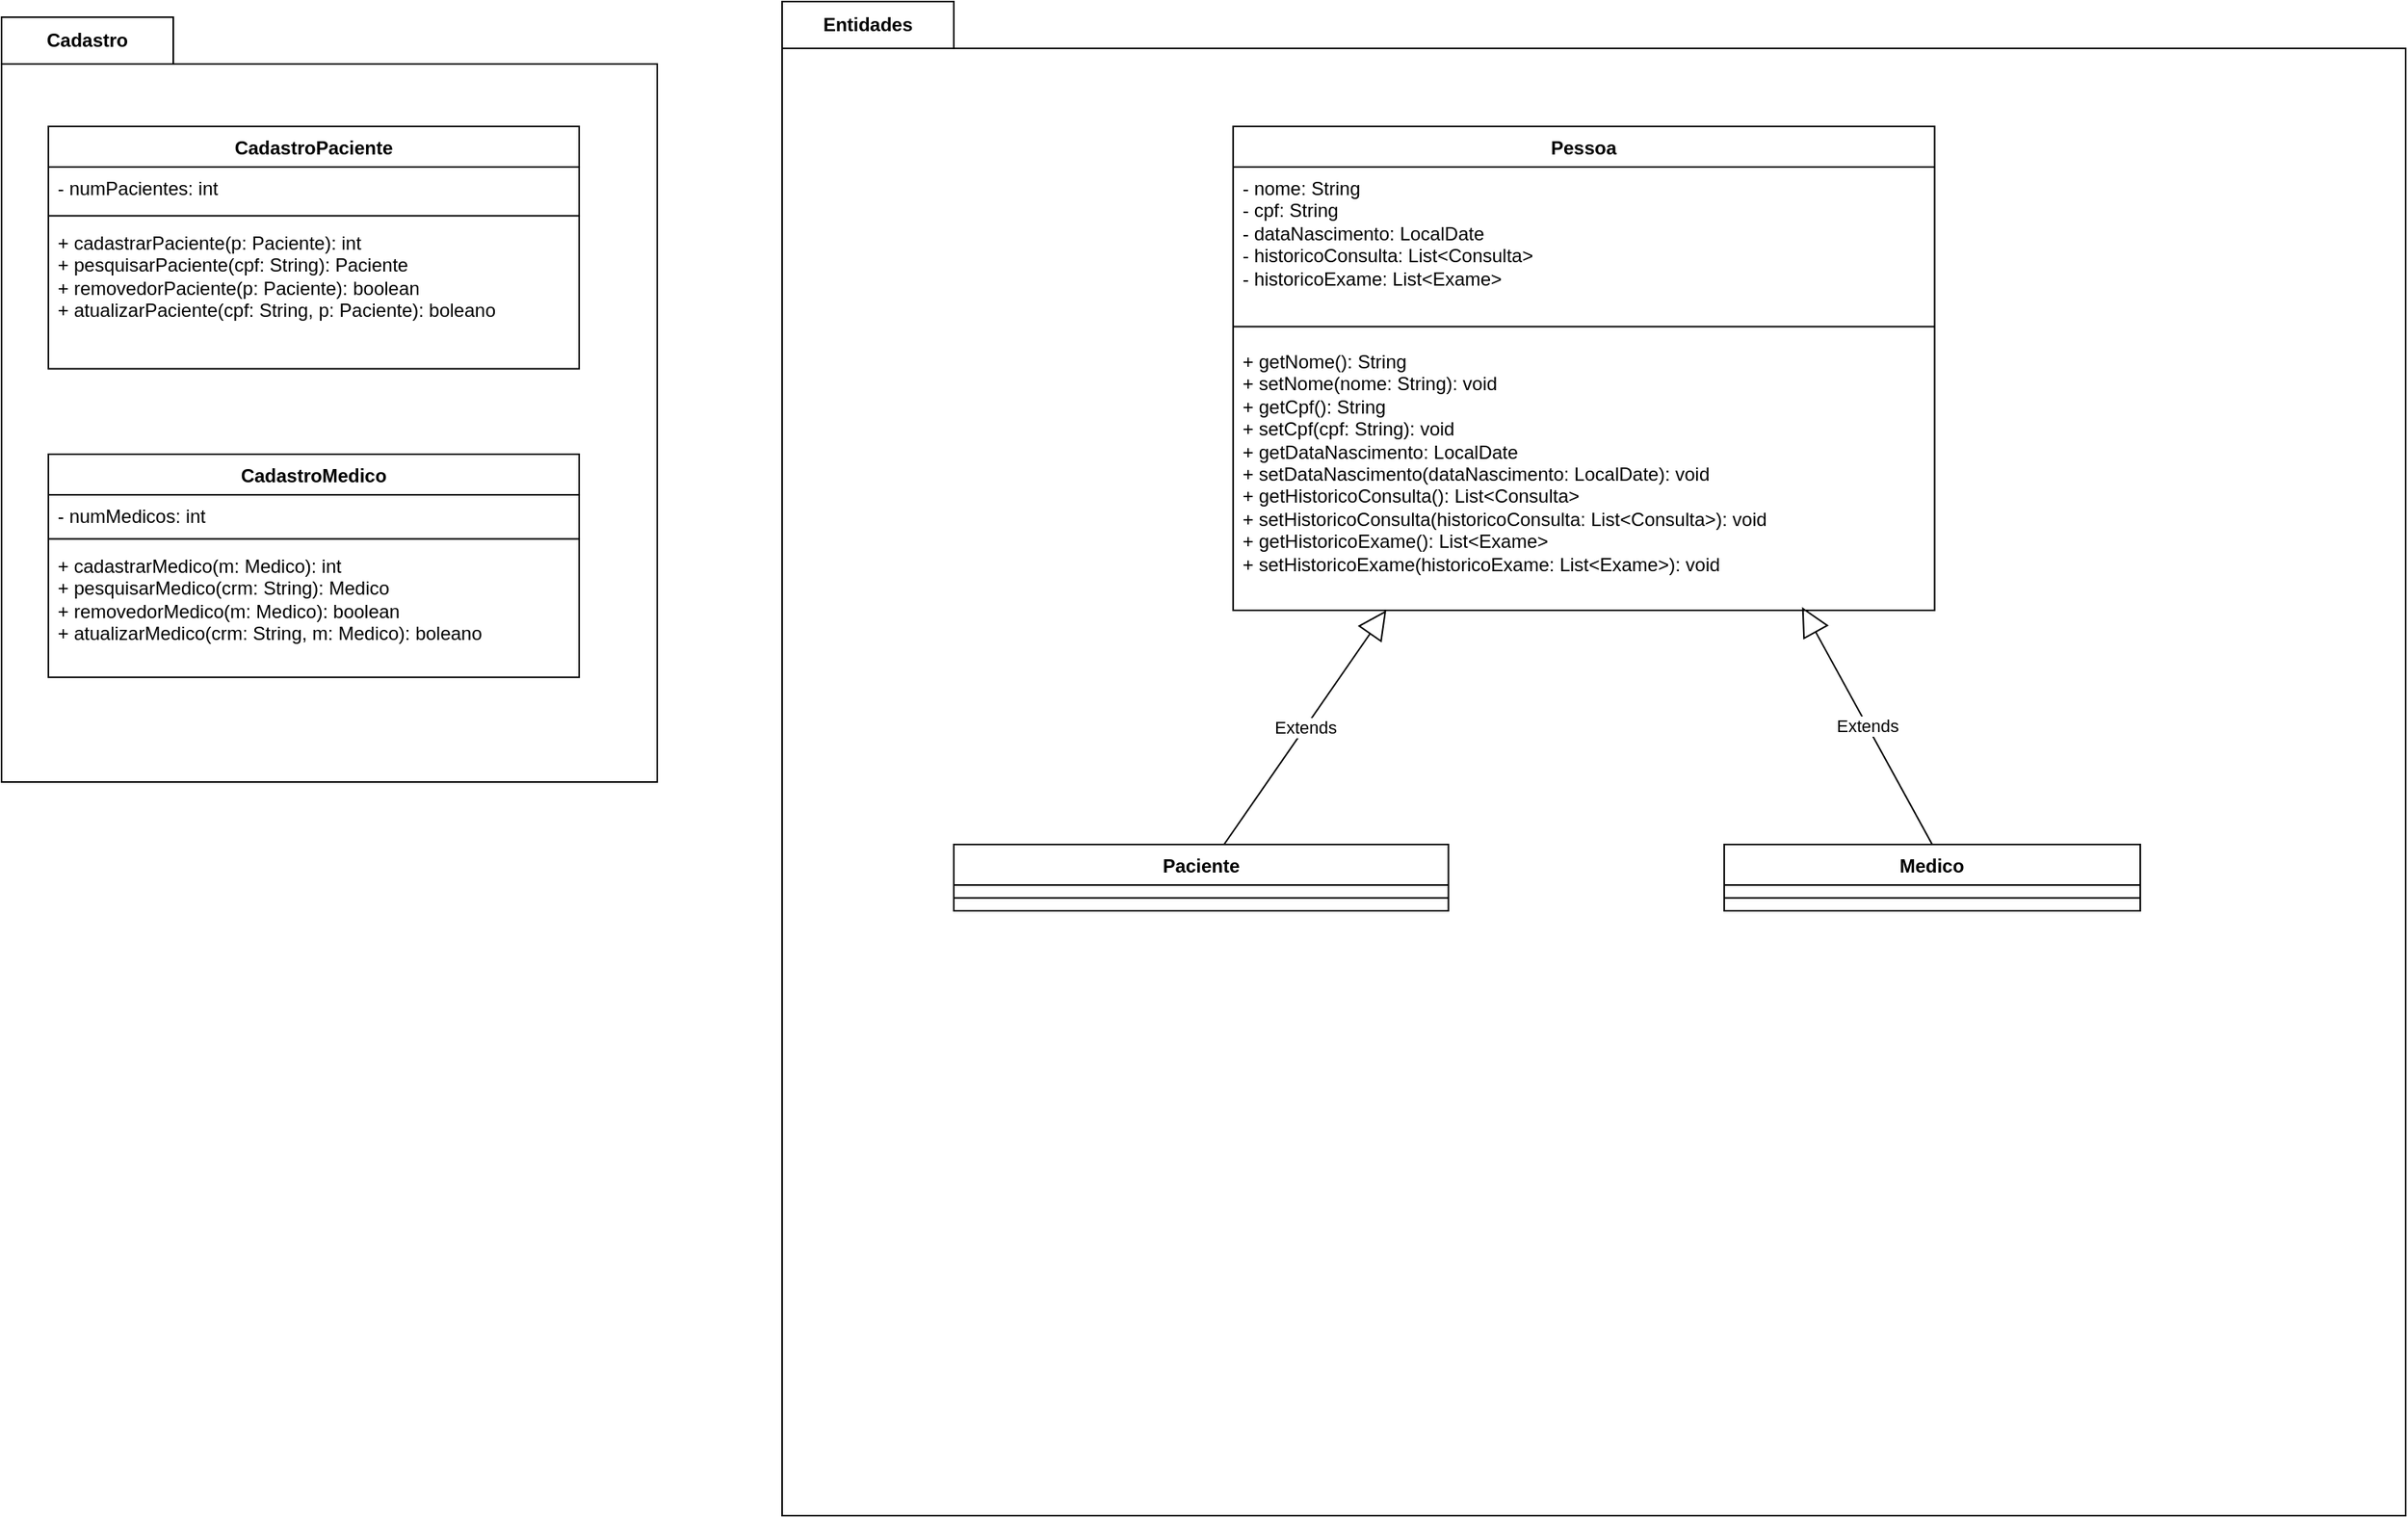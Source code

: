 <mxfile version="26.0.12">
  <diagram id="C5RBs43oDa-KdzZeNtuy" name="Page-1">
    <mxGraphModel dx="2670" dy="796" grid="1" gridSize="10" guides="1" tooltips="1" connect="1" arrows="1" fold="1" page="1" pageScale="1" pageWidth="827" pageHeight="1169" math="0" shadow="0">
      <root>
        <mxCell id="WIyWlLk6GJQsqaUBKTNV-0" />
        <mxCell id="WIyWlLk6GJQsqaUBKTNV-1" parent="WIyWlLk6GJQsqaUBKTNV-0" />
        <mxCell id="moygf6hr6jvUK0BLB1yh-8" value="&lt;font style=&quot;vertical-align: inherit;&quot;&gt;&lt;font style=&quot;vertical-align: inherit;&quot;&gt;Cadastro&lt;/font&gt;&lt;/font&gt;" style="shape=folder;fontStyle=1;tabWidth=110;tabHeight=30;tabPosition=left;html=1;boundedLbl=1;labelInHeader=1;container=1;collapsible=0;whiteSpace=wrap;" vertex="1" parent="WIyWlLk6GJQsqaUBKTNV-1">
          <mxGeometry x="-60" y="20" width="420" height="490" as="geometry" />
        </mxCell>
        <mxCell id="moygf6hr6jvUK0BLB1yh-9" value="" style="html=1;strokeColor=none;resizeWidth=1;resizeHeight=1;fillColor=none;part=1;connectable=0;allowArrows=0;deletable=0;whiteSpace=wrap;" vertex="1" parent="moygf6hr6jvUK0BLB1yh-8">
          <mxGeometry width="412.881" height="343" relative="1" as="geometry">
            <mxPoint y="30" as="offset" />
          </mxGeometry>
        </mxCell>
        <mxCell id="moygf6hr6jvUK0BLB1yh-0" value="&lt;font style=&quot;vertical-align: inherit;&quot;&gt;&lt;font style=&quot;vertical-align: inherit;&quot;&gt;CadastroPaciente&lt;/font&gt;&lt;/font&gt;" style="swimlane;fontStyle=1;align=center;verticalAlign=top;childLayout=stackLayout;horizontal=1;startSize=26;horizontalStack=0;resizeParent=1;resizeParentMax=0;resizeLast=0;collapsible=1;marginBottom=0;whiteSpace=wrap;html=1;" vertex="1" parent="moygf6hr6jvUK0BLB1yh-8">
          <mxGeometry x="30" y="70" width="340" height="155.277" as="geometry" />
        </mxCell>
        <mxCell id="moygf6hr6jvUK0BLB1yh-1" value="&lt;font style=&quot;vertical-align: inherit;&quot;&gt;&lt;font style=&quot;vertical-align: inherit;&quot;&gt;- numPacientes: int&lt;/font&gt;&lt;/font&gt;" style="text;strokeColor=none;fillColor=none;align=left;verticalAlign=top;spacingLeft=4;spacingRight=4;overflow=hidden;rotatable=0;points=[[0,0.5],[1,0.5]];portConstraint=eastwest;whiteSpace=wrap;html=1;" vertex="1" parent="moygf6hr6jvUK0BLB1yh-0">
          <mxGeometry y="26" width="340" height="27.106" as="geometry" />
        </mxCell>
        <mxCell id="moygf6hr6jvUK0BLB1yh-2" value="" style="line;strokeWidth=1;fillColor=none;align=left;verticalAlign=middle;spacingTop=-1;spacingLeft=3;spacingRight=3;rotatable=0;labelPosition=right;points=[];portConstraint=eastwest;strokeColor=inherit;" vertex="1" parent="moygf6hr6jvUK0BLB1yh-0">
          <mxGeometry y="53.106" width="340" height="8.34" as="geometry" />
        </mxCell>
        <mxCell id="moygf6hr6jvUK0BLB1yh-3" value="&lt;font style=&quot;vertical-align: inherit;&quot;&gt;&lt;font style=&quot;vertical-align: inherit;&quot;&gt;&lt;font style=&quot;vertical-align: inherit;&quot;&gt;&lt;font style=&quot;vertical-align: inherit;&quot;&gt;&lt;font style=&quot;vertical-align: inherit;&quot;&gt;&lt;font style=&quot;vertical-align: inherit;&quot;&gt;+ cadastrarPaciente(p: Paciente): int&lt;/font&gt;&lt;/font&gt;&lt;/font&gt;&lt;/font&gt;&lt;/font&gt;&lt;/font&gt;&lt;div&gt;&lt;font style=&quot;vertical-align: inherit;&quot;&gt;&lt;font style=&quot;vertical-align: inherit;&quot;&gt;&lt;font style=&quot;vertical-align: inherit;&quot;&gt;&lt;font style=&quot;vertical-align: inherit;&quot;&gt;&lt;font style=&quot;vertical-align: inherit;&quot;&gt;&lt;font style=&quot;vertical-align: inherit;&quot;&gt;+ pesquisarPaciente(cpf: String): Paciente&lt;/font&gt;&lt;/font&gt;&lt;/font&gt;&lt;/font&gt;&lt;/font&gt;&lt;/font&gt;&lt;/div&gt;&lt;div&gt;&lt;font style=&quot;vertical-align: inherit;&quot;&gt;&lt;font style=&quot;vertical-align: inherit;&quot;&gt;&lt;font style=&quot;vertical-align: inherit;&quot;&gt;&lt;font style=&quot;vertical-align: inherit;&quot;&gt;&lt;font style=&quot;vertical-align: inherit;&quot;&gt;&lt;font style=&quot;vertical-align: inherit;&quot;&gt;&lt;font style=&quot;vertical-align: inherit;&quot;&gt;&lt;font style=&quot;vertical-align: inherit;&quot;&gt;+ removedorPaciente(p: Paciente): boolean&lt;/font&gt;&lt;/font&gt;&lt;/font&gt;&lt;/font&gt;&lt;/font&gt;&lt;/font&gt;&lt;/font&gt;&lt;/font&gt;&lt;/div&gt;&lt;div&gt;&lt;font style=&quot;vertical-align: inherit;&quot;&gt;&lt;font style=&quot;vertical-align: inherit;&quot;&gt;&lt;font style=&quot;vertical-align: inherit;&quot;&gt;&lt;font style=&quot;vertical-align: inherit;&quot;&gt;&lt;font style=&quot;vertical-align: inherit;&quot;&gt;&lt;font style=&quot;vertical-align: inherit;&quot;&gt;&lt;font style=&quot;vertical-align: inherit;&quot;&gt;&lt;font style=&quot;vertical-align: inherit;&quot;&gt;&lt;font style=&quot;vertical-align: inherit;&quot;&gt;&lt;font style=&quot;vertical-align: inherit;&quot;&gt;+ atualizarPaciente(cpf: String, p: Paciente): boleano&lt;/font&gt;&lt;/font&gt;&lt;/font&gt;&lt;/font&gt;&lt;/font&gt;&lt;/font&gt;&lt;/font&gt;&lt;/font&gt;&lt;/font&gt;&lt;/font&gt;&lt;/div&gt;&lt;div&gt;&lt;font style=&quot;vertical-align: inherit;&quot;&gt;&lt;font style=&quot;vertical-align: inherit;&quot;&gt;&lt;font style=&quot;vertical-align: inherit;&quot;&gt;&lt;font style=&quot;vertical-align: inherit;&quot;&gt;&lt;font style=&quot;vertical-align: inherit;&quot;&gt;&lt;font style=&quot;vertical-align: inherit;&quot;&gt;&lt;font style=&quot;vertical-align: inherit;&quot;&gt;&lt;font style=&quot;vertical-align: inherit;&quot;&gt;&lt;br&gt;&lt;/font&gt;&lt;/font&gt;&lt;/font&gt;&lt;/font&gt;&lt;/font&gt;&lt;/font&gt;&lt;/font&gt;&lt;/font&gt;&lt;/div&gt;" style="text;strokeColor=none;fillColor=none;align=left;verticalAlign=top;spacingLeft=4;spacingRight=4;overflow=hidden;rotatable=0;points=[[0,0.5],[1,0.5]];portConstraint=eastwest;whiteSpace=wrap;html=1;" vertex="1" parent="moygf6hr6jvUK0BLB1yh-0">
          <mxGeometry y="61.447" width="340" height="93.83" as="geometry" />
        </mxCell>
        <mxCell id="moygf6hr6jvUK0BLB1yh-10" value="&lt;font style=&quot;vertical-align: inherit;&quot;&gt;&lt;font style=&quot;vertical-align: inherit;&quot;&gt;&lt;font style=&quot;vertical-align: inherit;&quot;&gt;&lt;font style=&quot;vertical-align: inherit;&quot;&gt;CadastroMedico&lt;/font&gt;&lt;/font&gt;&lt;/font&gt;&lt;/font&gt;" style="swimlane;fontStyle=1;align=center;verticalAlign=top;childLayout=stackLayout;horizontal=1;startSize=26;horizontalStack=0;resizeParent=1;resizeParentMax=0;resizeLast=0;collapsible=1;marginBottom=0;whiteSpace=wrap;html=1;" vertex="1" parent="moygf6hr6jvUK0BLB1yh-8">
          <mxGeometry x="30" y="280" width="340" height="142.846" as="geometry" />
        </mxCell>
        <mxCell id="moygf6hr6jvUK0BLB1yh-11" value="&lt;font style=&quot;vertical-align: inherit;&quot;&gt;&lt;font style=&quot;vertical-align: inherit;&quot;&gt;&lt;font style=&quot;vertical-align: inherit;&quot;&gt;&lt;font style=&quot;vertical-align: inherit;&quot;&gt;- numMedicos: int&lt;/font&gt;&lt;/font&gt;&lt;/font&gt;&lt;/font&gt;" style="text;strokeColor=none;fillColor=none;align=left;verticalAlign=top;spacingLeft=4;spacingRight=4;overflow=hidden;rotatable=0;points=[[0,0.5],[1,0.5]];portConstraint=eastwest;whiteSpace=wrap;html=1;" vertex="1" parent="moygf6hr6jvUK0BLB1yh-10">
          <mxGeometry y="26" width="340" height="24.5" as="geometry" />
        </mxCell>
        <mxCell id="moygf6hr6jvUK0BLB1yh-12" value="" style="line;strokeWidth=1;fillColor=none;align=left;verticalAlign=middle;spacingTop=-1;spacingLeft=3;spacingRight=3;rotatable=0;labelPosition=right;points=[];portConstraint=eastwest;strokeColor=inherit;" vertex="1" parent="moygf6hr6jvUK0BLB1yh-10">
          <mxGeometry y="50.5" width="340" height="7.538" as="geometry" />
        </mxCell>
        <mxCell id="moygf6hr6jvUK0BLB1yh-13" value="&lt;font style=&quot;vertical-align: inherit;&quot;&gt;&lt;font style=&quot;vertical-align: inherit;&quot;&gt;&lt;font style=&quot;vertical-align: inherit;&quot;&gt;&lt;font style=&quot;vertical-align: inherit;&quot;&gt;&lt;font style=&quot;vertical-align: inherit;&quot;&gt;&lt;font style=&quot;vertical-align: inherit;&quot;&gt;+ cadastrarMedico(m: Medico): int&lt;/font&gt;&lt;/font&gt;&lt;/font&gt;&lt;/font&gt;&lt;/font&gt;&lt;/font&gt;&lt;div&gt;&lt;font style=&quot;vertical-align: inherit;&quot;&gt;&lt;font style=&quot;vertical-align: inherit;&quot;&gt;&lt;font style=&quot;vertical-align: inherit;&quot;&gt;&lt;font style=&quot;vertical-align: inherit;&quot;&gt;&lt;font style=&quot;vertical-align: inherit;&quot;&gt;&lt;font style=&quot;vertical-align: inherit;&quot;&gt;+ pesquisarMedico(crm: String): Medico&lt;/font&gt;&lt;/font&gt;&lt;/font&gt;&lt;/font&gt;&lt;/font&gt;&lt;/font&gt;&lt;/div&gt;&lt;div&gt;&lt;font style=&quot;vertical-align: inherit;&quot;&gt;&lt;font style=&quot;vertical-align: inherit;&quot;&gt;&lt;font style=&quot;vertical-align: inherit;&quot;&gt;&lt;font style=&quot;vertical-align: inherit;&quot;&gt;&lt;font style=&quot;vertical-align: inherit;&quot;&gt;&lt;font style=&quot;vertical-align: inherit;&quot;&gt;&lt;font style=&quot;vertical-align: inherit;&quot;&gt;&lt;font style=&quot;vertical-align: inherit;&quot;&gt;+ removedorMedico(m: Medico): boolean&lt;/font&gt;&lt;/font&gt;&lt;/font&gt;&lt;/font&gt;&lt;/font&gt;&lt;/font&gt;&lt;/font&gt;&lt;/font&gt;&lt;/div&gt;&lt;div&gt;&lt;font style=&quot;vertical-align: inherit;&quot;&gt;&lt;font style=&quot;vertical-align: inherit;&quot;&gt;&lt;font style=&quot;vertical-align: inherit;&quot;&gt;&lt;font style=&quot;vertical-align: inherit;&quot;&gt;&lt;font style=&quot;vertical-align: inherit;&quot;&gt;&lt;font style=&quot;vertical-align: inherit;&quot;&gt;&lt;font style=&quot;vertical-align: inherit;&quot;&gt;&lt;font style=&quot;vertical-align: inherit;&quot;&gt;&lt;font style=&quot;vertical-align: inherit;&quot;&gt;&lt;font style=&quot;vertical-align: inherit;&quot;&gt;+ atualizarMedico(crm: String, m: Medico): boleano&lt;/font&gt;&lt;/font&gt;&lt;/font&gt;&lt;/font&gt;&lt;/font&gt;&lt;/font&gt;&lt;/font&gt;&lt;/font&gt;&lt;/font&gt;&lt;/font&gt;&lt;/div&gt;&lt;div&gt;&lt;font style=&quot;vertical-align: inherit;&quot;&gt;&lt;font style=&quot;vertical-align: inherit;&quot;&gt;&lt;font style=&quot;vertical-align: inherit;&quot;&gt;&lt;font style=&quot;vertical-align: inherit;&quot;&gt;&lt;font style=&quot;vertical-align: inherit;&quot;&gt;&lt;font style=&quot;vertical-align: inherit;&quot;&gt;&lt;font style=&quot;vertical-align: inherit;&quot;&gt;&lt;font style=&quot;vertical-align: inherit;&quot;&gt;&lt;br&gt;&lt;/font&gt;&lt;/font&gt;&lt;/font&gt;&lt;/font&gt;&lt;/font&gt;&lt;/font&gt;&lt;/font&gt;&lt;/font&gt;&lt;/div&gt;" style="text;strokeColor=none;fillColor=none;align=left;verticalAlign=top;spacingLeft=4;spacingRight=4;overflow=hidden;rotatable=0;points=[[0,0.5],[1,0.5]];portConstraint=eastwest;whiteSpace=wrap;html=1;" vertex="1" parent="moygf6hr6jvUK0BLB1yh-10">
          <mxGeometry y="58.038" width="340" height="84.808" as="geometry" />
        </mxCell>
        <mxCell id="moygf6hr6jvUK0BLB1yh-14" value="Entidades" style="shape=folder;fontStyle=1;tabWidth=110;tabHeight=30;tabPosition=left;html=1;boundedLbl=1;labelInHeader=1;container=1;collapsible=0;whiteSpace=wrap;" vertex="1" parent="WIyWlLk6GJQsqaUBKTNV-1">
          <mxGeometry x="440" y="10" width="1040" height="970" as="geometry" />
        </mxCell>
        <mxCell id="moygf6hr6jvUK0BLB1yh-15" value="&lt;span style=&quot;color: rgba(0, 0, 0, 0); font-family: monospace; font-size: 0px; text-align: start; text-wrap-mode: nowrap;&quot;&gt;&lt;font style=&quot;vertical-align: inherit;&quot;&gt;&lt;font style=&quot;vertical-align: inherit;&quot;&gt;%3CmxGraphModel%3E%3Croot%3E%3CmxCell%20id%3D%220%22%2F%3E%3CmxCell%20id%3D%221%22%20parent%3D%220%22%2F%3E%3CmxCell%20id%3D %222%22%20valor%3D%22%26lt%3Bfont%20style%3D%26quot%3Bvertical-align%3A%20inherit%3B%26quot%3B%26gt%3B%26lt%3Bfont%20style%3D %26quot%3Bvertical-align%3A%20inherit%3B%26quot%3B%26gt%3BCadastroPaciente%26lt%3B%2Ffont%26gt%3B%26lt%3B%2Ffont%26gt%3B%22%20style%3D%22swimlane%3BfontStyle%3D1%3Balign%3Dcenter%3BverticalAlign%3Dtop%3BchildLayout%3DstackLayout%3Bhorizontal%3D1%3Bst artSize%3D26%3BhorizontalStack%3D0%3BresizeParent%3D1%3BresizeParentMax%3D0%3BresizeLast%3D0%3Bcollapsible%3D1%3BmarginBottom %3D0%3BwhiteSpace%3Dwrap%3Bhtml%3D1%3B%22%20vértice%3D%221%22%20parent%3D%221%22%3E%3CmxGeometria%20x%3D%22-30%22%20y%3D%2290%2 2%20largura%3D%22340%22%20altura%3D%22155.277%22%20como%3D%22geometria%22%2F%3E%3C%2FmxCell%3E%3CmxCell%20id%3D%223%22%20valor%3D%22%26lt%3Bfonte%20estilo%3D%26quot%3Balinhamento-vertical%3A%20herdar%3B%26quot%3B%26gt%3B%26lt%3Bfonte%20estilo%3D%26quot% 3Bvertical-align%3A%20inherit%3B%26quot%3B%26gt%3B-%20numPacientes%3A%20int%26lt%3B%2Ffont%26gt%3B%26lt%3B%2Ffont%26gt%3B%22%20style%3D%22text%3BstrokeColor%3Dnone%3BfillColor%3Dnone%3BBalign%3Dleft%3BverticalAlign%3Dtop%3BspacingLeft%3D4%3BspacingRi ght%3D4%3Boverflow%3Dhidden%3Brotatable%3D0%3Bpontos%3D%5B%5B0%2C0,5%5D%2C%5B1%2C0,5%5D%5D%3BportConstraint%3Deastwest%3Bwhit eSpace%3Dwrap%3Bhtml%3D1%3B%22%20vértice%3D%221%22%20pai%3D%222%22%3E%3CmxGeometria%20y%3D%2226%22%20largura%3D%22340%22%20hei ght%3D%2227.106%22%20como%3D%22geometria%22%2F%3E%3C%2FmxCell%3E%3CmxCell%20id%3D%224%22%20valor%3D%22%22%20estilo%3D%22linha%3BtraçoLargura%3D1%3BcorPreenchimento%3Dnenhum%3Balign%3Desquerda%3BalinhamentoVertical%3Dmeio%3BespaçamentoTopo%3D-1%3BespaçamentoEsquerda%3D3%3Bsp acingRight% 3D3% 3Brotatable% 3D0% 3BlabelPosition% 3Dright% 3Bpoints% 3D% 5B% 5D% 3BportConstraint% 3Deastwest% 3BstrokeColor% 3Dinherit% 3B%22%20vértice%3D%221%22%20pai%3D%222%22%3E%3CmxGeometria%20y%3D%2253.106%22%20largura%3D%22340%22%20altura%3D%228.34%22%20como%3D%22geometria%22%2F%3E%3C%2FmxCell%3E%3CmxCell%20id%3D%225%22%20valor%3D%22%26lt%3Bfonte%20estilo%3D%26quot%3Balinhamento-vertical%3A%20herdar%3B%26quot%3B%26gt%3B%26lt%3 Bfont%20style%3D%26quot%3Bvertical-align%3A%20inherit%3B%26quot%3B%26gt%3B%26lt%3Bfont%20style%3D%26quot%3Bvertical-align%3A%20inherit%3B%26quot%3B%26gt%3B%26lt%3Bfont%20style%3D%26quot%3Bvertical-align%3A%20inherit%3B%26quot%3B%26gt%3B%26lt%3Bfont%20style%3D%26quot%3Bvertical-align%3A%20inherit%3B%26quot%3B%26gt%3B%26lt%3Bfont%20style%3D%26quot%3Bvertical-align%3A%20inher it%3B%26quot%3B%26gt%3B%2B%20cadastrarPaciente(p%3A%20Paciente)%3A%20int%26lt%3B%2Ffont%26gt%3B%26lt%3B%2Ffont%26gt%3B%26lt%3B%2Ffont%26gt%3B%26lt%3B%2Ffont%26gt%3B%26lt%3B%2Ffont%26gt%3B% 26lt%3B%2Ffonte%26gt%3B%26lt%3Bdiv%26gt%3B%26lt%3Bfonte%20estilo%3D%26quot%3Balinhamentovertical%3A%20herdar%3B%26quot%3B%26gt%3B%26lt%3Bfonte%20estilo%3D%26quot%3Balinhamentovertical%3A%20herdar%3B%2 6quot%3B%26gt%3B%26lt%3Bfonte%20estilo%3D%26quot%3Balinhamento-vertical%3A%20herdar%3B%26quot%3B%26gt%3B%26lt%3Bfonte%20estilo%3D%26quot%3Balinhamento-vertical%3A%20herdar%3B%26quot%3B%26gt%3B%26lt%3Bfo nt%20style%3D%26quot%3Bvertical-align%3A%20inherit%3B%26quot%3B%26gt%3B%26lt%3Bfont%20style%3D%26quot%3Bvertical-align%3A%20inherit%3B%26quot%3B%26gt%3B%2BpesquisarPaciente(cpf%3A%20Strin g)%3A%20Paciente%26lt%3B%2Ffont%26gt%3B%26lt%3B%2Ffont%26gt%3B%26lt%3B%2Ffont%26gt%3B%26lt%3B%2Ffont%26gt%3B%26lt%3B%2Ffont%26gt%3B%26lt%3B%2Ffont%26gt%3B%26lt%3B%2Ffont%26gt%3B%26lt%3B%2Fdiv%26gt%3B%26lt%3Bdiv% 26gt%3B%26lt%3Bfont%20style%3D%26quot%3Bvertical-align%3A%20inherit%3B%26quot%3B%26gt%3B%26lt%3Bfont%20style%3D%26quot%3Bvertical-align%3A%20inherit%3B%26quot%3B%26gt%3B%26lt%3Bfont%20sty le%3D%26quot%3Bvertical-align%3A%20herdar%3B%26quot%3B%26gt%3B%26lt%3Bfont%20style%3D%26quot%3Bvertical-align%3A%20herdar%3B%26quot%3B%26gt%3B%26lt%3Bfont%20style%3D%26quot%3Bvertical-align ign%3A%20herdar%3B%26quot%3B%26gt%3B%26lt%3Bestilo%20da%3D%26quot%3Balinhamento-vertical%3A%20herdar%3B%26quot%3B%26gt%3B%26lt%3Bestilo%20da%3D%26quot%3Balinhamento-vertical%3A%20herdar%3B%26quo t%3B%26gt%3B%26lt%3Bfont%20style%3D%26quot%3Bvertical-align%3A%20inherit%3B%26quot%3B%26gt%3B%2B%20removedorPaciente(p%3A%20Paciente)%3A%20boolean%26lt%3B%2Ffont%26gt%3B%26lt%3B%2Ffont%26g t%3B%26lt%3B%2Ffonte%26gt%3B%26lt%3B%2Ffonte%26gt%3B%2Ffonte%26gt%3B%26lt%3B%2Ffonte%26gt%3B%2Ffonte%26gt%3B%26lt%3B%2Ffonte%26gt%3B%2Ffonte%26gt%3B%26lt%3B%2Ffonte%26gt%3B%2Fdiv%26gt%3B%26lt%3Bdiv%26gt%3B%26l t%3Bfont%20style%3D%26quot%3Bvertical-align%3A%20inherit%3B%26quot%3B%26gt%3B%26lt%3Bfont%20style%3D%26quot%3Bvertical-align%3A%20inherit%3B%26quot%3B%26gt%3B%26lt%3Bfont%20style%3D%26quot %3Bvertical-align%3A%20herdar%3B%26quot%3B%26gt%3B%26lt%3Bfonte%20estilo%3D%26quot%3Bvertical-align%3A%20herdar%3B%26quot%3B%26gt%3B%26lt%3Bfonte%20estilo%3D%26quot%3Bvertical-align%3A%20em herdar%3B%26quot%3B%26gt%3B%26lt%3Bestilo%3D%26quot%3Balinhamento-vertical%3A%20herdar%3B%26quot%3B%26gt%3B%26lt%3Bestilo%3D%26quot%3Balinhamento-vertical%3A%20herdar%3B%26quot%3B%26gt%3B%26lt%3Bfont%20style%3D%26quot%3Bvertical-align%3A%20inherit%3B%26quot%3B%26gt%3B%26lt%3Bfont%20style%3D%26quot%3Bvertical-align%3A%20inherit%3B%26quot%3B%26gt%3B%26lt%3Bfont%20style%3D%26quot%3Bvertical-align%3A%20inherit%3B%26quot%3B%26gt%3B% 2B%20atualizarPaciente(cpf%3A%20String%2C%20p%3A%20Paciente)%3A%20boleano%26lt%3B%2Ffont%26gt%3B%26lt%3B%2Ffont%26gt%3B%26lt%3B%2Ffont%26gt%3B%26lt%3B%2Ffont%26gt%3B%26lt%3B%2Ffont%26gt%3B%26lt%3B%2Ffont%26gt%3B%26lt%3B%2Ffont%26gt%3B%26lt%3B%2F fonte% 26gt% 3B% 26lt% 3B% 2Ffont% 26gt% 3B% 26lt% 3B% 2Ffont% 26gt% 3B% 26lt% 3B% 2Fdiv% 26gt% 3B% 26lt% 3Bdiv% 26gt% 3B% 26lt% 3Bfont% 20style% 3D %26quot%3Bvertical-align%3A%20inherit%3B%26quot%3B%26gt%3B%26lt%3Bfont%20style%3D%26quot%3Bvertical-align%3A%20inherit%3B%2 6quot%3B%26gt%3B%26lt%3Bfonte%20estilo%3D%26quot%3Balinhamento-vertical%3A%20herdar%3B%26quot%3B%26gt%3B%26lt%3Bfonte%20estilo%3D%26quot%3Balinhamento-vertical%3A%20herdar%3B%26quot%3B%26gt%3B%26lt%3Bfonte%20estilo%3D%26quot%3B%26q uot%3B%26gt%3B%26lt%3Bfonte%20estilo%3D%26quot%3Balinhamento-vertical%3A%20herdar%3B%26quot%3B%26gt%3B%26lt%3Bfonte%20estilo%3D%26quot%3Balinhamento-vertical%3A%20herdar%3B%26quot%3B%26gt%3B%26lt%3Bfonte%20estilo%3D%26quot%3Balinhamento-vertical%3A%20herdar%3B%26quot%3B%26gt%3B%26lt%3Bfonte%20estilo%3D%26quot%3Balinhamento-vertical%3A%20herdar%3B%26qu ot% 3B% 26gt% 3B% 26lt% 3Bbr% 26gt% 3B% 26lt% 3B% 2Ffont% 26gt% 3B% 26lt% 3B% 2Ffont% 26gt% 3B% 26lt% 3B% 2Ffont% 26gt% 3B% 26lt% 3B% 2Ffont% 26gt% 3 B%26lt%3B%2Ffont%26gt%3B%26lt%3B%2Ffont%26gt%3B%26lt%3B%2Ffont%26gt%3B%26lt%3B%2Ffont%26gt%3B%26lt%3B%2Fdiv%26gt%3B%22%20st yle%3D%22texto%3Bcordotraço%3Dnenhum%3Bcordepreenchimento%3Dnenhum%3Balign%3Desquerda%3Balinhamentovertical%3Dtopo%3BespaçamentoEsquerda%3D4%3BespaçamentoDireita%3D4%3Boverflow%3Doculto%3Brotável%3D0%3Bpontos%3D%5B%5B0%2C0,5%5D%2C%5B1%2C0,5%5D%5D%3BRestriçãodePorta%3Leste-oeste%3Bbranco eSpace%3Dwrap%3Bhtml%3D1%3B%22%20vértice%3D%221%22%20pai%3D%222%22%3E%3CmxGeometry%20y%3D%2261.447%22%20largura%3D%22340%22%20altura%3D%2293.83%22%20como%3D%22geometria%22%2F%3E%3C%2FmxCell%3E%3C%2Froot%3E%3C%2FmxGraphModel%3E82978723404256%22%20como%3D%22geometria%22%2F%3E%3C%2FmxCell%3E%3C%2Froot%3E%3C%2FmxGraphModel%3E82978723404256%22%20como%3D%22geometria%22%2F%3E%3C%2FmxCell%3E%3C%2Froot%3E%3C%2FmxGraphModel%3E&lt;/font&gt;&lt;/font&gt;&lt;/span&gt;" style="html=1;strokeColor=none;resizeWidth=1;resizeHeight=1;fillColor=none;part=1;connectable=0;allowArrows=0;deletable=0;whiteSpace=wrap;" vertex="1" parent="moygf6hr6jvUK0BLB1yh-14">
          <mxGeometry width="1027.16" height="679" relative="1" as="geometry">
            <mxPoint y="30" as="offset" />
          </mxGeometry>
        </mxCell>
        <mxCell id="moygf6hr6jvUK0BLB1yh-16" value="&lt;font style=&quot;vertical-align: inherit;&quot;&gt;&lt;font style=&quot;vertical-align: inherit;&quot;&gt;&lt;font style=&quot;vertical-align: inherit;&quot;&gt;&lt;font style=&quot;vertical-align: inherit;&quot;&gt;Pessoa&lt;/font&gt;&lt;/font&gt;&lt;/font&gt;&lt;/font&gt;" style="swimlane;fontStyle=1;align=center;verticalAlign=top;childLayout=stackLayout;horizontal=1;startSize=26;horizontalStack=0;resizeParent=1;resizeParentMax=0;resizeLast=0;collapsible=1;marginBottom=0;whiteSpace=wrap;html=1;" vertex="1" parent="moygf6hr6jvUK0BLB1yh-14">
          <mxGeometry x="288.889" y="80" width="449.383" height="310.001" as="geometry" />
        </mxCell>
        <mxCell id="moygf6hr6jvUK0BLB1yh-17" value="&lt;div&gt;&lt;font style=&quot;vertical-align: inherit;&quot;&gt;&lt;font style=&quot;vertical-align: inherit;&quot;&gt;&lt;font style=&quot;vertical-align: inherit;&quot;&gt;&lt;font style=&quot;vertical-align: inherit;&quot;&gt;&lt;font style=&quot;vertical-align: inherit;&quot;&gt;&lt;font style=&quot;vertical-align: inherit;&quot;&gt;&lt;font style=&quot;vertical-align: inherit;&quot;&gt;&lt;font style=&quot;vertical-align: inherit;&quot;&gt;- nome: String&lt;/font&gt;&lt;/font&gt;&lt;/font&gt;&lt;/font&gt;&lt;/font&gt;&lt;/font&gt;&lt;/font&gt;&lt;/font&gt;&lt;/div&gt;&lt;div&gt;&lt;font style=&quot;vertical-align: inherit;&quot;&gt;&lt;font style=&quot;vertical-align: inherit;&quot;&gt;&lt;font style=&quot;vertical-align: inherit;&quot;&gt;&lt;font style=&quot;vertical-align: inherit;&quot;&gt;&lt;font style=&quot;vertical-align: inherit;&quot;&gt;&lt;font style=&quot;vertical-align: inherit;&quot;&gt;&lt;font style=&quot;vertical-align: inherit;&quot;&gt;&lt;font style=&quot;vertical-align: inherit;&quot;&gt;&lt;font style=&quot;vertical-align: inherit;&quot;&gt;&lt;font style=&quot;vertical-align: inherit;&quot;&gt;- cpf: String&lt;/font&gt;&lt;/font&gt;&lt;/font&gt;&lt;/font&gt;&lt;/font&gt;&lt;/font&gt;&lt;/font&gt;&lt;/font&gt;&lt;/font&gt;&lt;/font&gt;&lt;/div&gt;&lt;div&gt;&lt;font style=&quot;vertical-align: inherit;&quot;&gt;&lt;font style=&quot;vertical-align: inherit;&quot;&gt;&lt;font style=&quot;vertical-align: inherit;&quot;&gt;&lt;font style=&quot;vertical-align: inherit;&quot;&gt;&lt;font style=&quot;vertical-align: inherit;&quot;&gt;&lt;font style=&quot;vertical-align: inherit;&quot;&gt;&lt;font style=&quot;vertical-align: inherit;&quot;&gt;&lt;font style=&quot;vertical-align: inherit;&quot;&gt;&lt;font style=&quot;vertical-align: inherit;&quot;&gt;&lt;font style=&quot;vertical-align: inherit;&quot;&gt;- dataNascimento: LocalDate&lt;/font&gt;&lt;/font&gt;&lt;/font&gt;&lt;/font&gt;&lt;/font&gt;&lt;/font&gt;&lt;/font&gt;&lt;/font&gt;&lt;/font&gt;&lt;/font&gt;&lt;/div&gt;&lt;div&gt;&lt;font style=&quot;vertical-align: inherit;&quot;&gt;&lt;font style=&quot;vertical-align: inherit;&quot;&gt;&lt;font style=&quot;vertical-align: inherit;&quot;&gt;&lt;font style=&quot;vertical-align: inherit;&quot;&gt;&lt;font style=&quot;vertical-align: inherit;&quot;&gt;&lt;font style=&quot;vertical-align: inherit;&quot;&gt;&lt;font style=&quot;vertical-align: inherit;&quot;&gt;&lt;font style=&quot;vertical-align: inherit;&quot;&gt;&lt;font style=&quot;vertical-align: inherit;&quot;&gt;&lt;font style=&quot;vertical-align: inherit;&quot;&gt;&lt;font style=&quot;vertical-align: inherit;&quot;&gt;&lt;font style=&quot;vertical-align: inherit;&quot;&gt;- historicoConsulta: List&amp;lt;Consulta&amp;gt;&lt;/font&gt;&lt;/font&gt;&lt;/font&gt;&lt;/font&gt;&lt;/font&gt;&lt;/font&gt;&lt;/font&gt;&lt;/font&gt;&lt;/font&gt;&lt;/font&gt;&lt;/font&gt;&lt;/font&gt;&lt;/div&gt;&lt;div&gt;&lt;font style=&quot;vertical-align: inherit;&quot;&gt;&lt;font style=&quot;vertical-align: inherit;&quot;&gt;- historicoExame: List&amp;lt;Exame&amp;gt;&lt;/font&gt;&lt;/font&gt;&lt;/div&gt;" style="text;strokeColor=none;fillColor=none;align=left;verticalAlign=top;spacingLeft=4;spacingRight=4;overflow=hidden;rotatable=0;points=[[0,0.5],[1,0.5]];portConstraint=eastwest;whiteSpace=wrap;html=1;" vertex="1" parent="moygf6hr6jvUK0BLB1yh-16">
          <mxGeometry y="26" width="449.383" height="94" as="geometry" />
        </mxCell>
        <mxCell id="moygf6hr6jvUK0BLB1yh-18" value="" style="line;strokeWidth=1;fillColor=none;align=left;verticalAlign=middle;spacingTop=-1;spacingLeft=3;spacingRight=3;rotatable=0;labelPosition=right;points=[];portConstraint=eastwest;strokeColor=inherit;" vertex="1" parent="moygf6hr6jvUK0BLB1yh-16">
          <mxGeometry y="120" width="449.383" height="16.511" as="geometry" />
        </mxCell>
        <mxCell id="moygf6hr6jvUK0BLB1yh-19" value="&lt;div&gt;&lt;font style=&quot;vertical-align: inherit;&quot;&gt;&lt;font style=&quot;vertical-align: inherit;&quot;&gt;&lt;font style=&quot;vertical-align: inherit;&quot;&gt;&lt;font style=&quot;vertical-align: inherit;&quot;&gt;&lt;font style=&quot;vertical-align: inherit;&quot;&gt;&lt;font style=&quot;vertical-align: inherit;&quot;&gt;&lt;font style=&quot;vertical-align: inherit;&quot;&gt;&lt;font style=&quot;vertical-align: inherit;&quot;&gt;&lt;font style=&quot;vertical-align: inherit;&quot;&gt;&lt;font style=&quot;vertical-align: inherit;&quot;&gt;&lt;font style=&quot;vertical-align: inherit;&quot;&gt;&lt;font style=&quot;vertical-align: inherit;&quot;&gt;+ getNome(): String&lt;/font&gt;&lt;/font&gt;&lt;/font&gt;&lt;/font&gt;&lt;div&gt;&lt;font style=&quot;vertical-align: inherit;&quot;&gt;&lt;font style=&quot;vertical-align: inherit;&quot;&gt;&lt;font style=&quot;vertical-align: inherit;&quot;&gt;&lt;font style=&quot;vertical-align: inherit;&quot;&gt;+ setNome(nome: String): void&lt;/font&gt;&lt;/font&gt;&lt;/font&gt;&lt;/font&gt;&lt;br&gt;&lt;div&gt;&lt;font style=&quot;vertical-align: inherit;&quot;&gt;&lt;font style=&quot;vertical-align: inherit;&quot;&gt;&lt;font style=&quot;vertical-align: inherit;&quot;&gt;&lt;font style=&quot;vertical-align: inherit;&quot;&gt;+ getCpf(): String&lt;/font&gt;&lt;/font&gt;&lt;/font&gt;&lt;/font&gt;&lt;/div&gt;&lt;div&gt;&lt;font style=&quot;vertical-align: inherit;&quot;&gt;&lt;font style=&quot;vertical-align: inherit;&quot;&gt;&lt;font style=&quot;vertical-align: inherit;&quot;&gt;&lt;font style=&quot;vertical-align: inherit;&quot;&gt;&lt;font style=&quot;vertical-align: inherit;&quot;&gt;&lt;font style=&quot;vertical-align: inherit;&quot;&gt;+ setCpf(cpf: String): void&lt;/font&gt;&lt;/font&gt;&lt;/font&gt;&lt;/font&gt;&lt;/font&gt;&lt;/font&gt;&lt;/div&gt;&lt;div&gt;&lt;font style=&quot;vertical-align: inherit;&quot;&gt;&lt;font style=&quot;vertical-align: inherit;&quot;&gt;&lt;font style=&quot;vertical-align: inherit;&quot;&gt;&lt;font style=&quot;vertical-align: inherit;&quot;&gt;+ getDataNascimento: LocalDate&lt;/font&gt;&lt;/font&gt;&lt;/font&gt;&lt;/font&gt;&lt;/div&gt;&lt;div&gt;&lt;font style=&quot;vertical-align: inherit;&quot;&gt;&lt;font style=&quot;vertical-align: inherit;&quot;&gt;&lt;font style=&quot;vertical-align: inherit;&quot;&gt;&lt;font style=&quot;vertical-align: inherit;&quot;&gt;+ setDataNascimento(dataNascimento: LocalDate): void&lt;/font&gt;&lt;/font&gt;&lt;/font&gt;&lt;/font&gt;&lt;/div&gt;&lt;div&gt;&lt;font style=&quot;vertical-align: inherit;&quot;&gt;&lt;font style=&quot;vertical-align: inherit;&quot;&gt;&lt;font style=&quot;vertical-align: inherit;&quot;&gt;&lt;font style=&quot;vertical-align: inherit;&quot;&gt;+ getHistoricoConsulta(): List&amp;lt;Consulta&amp;gt;&lt;/font&gt;&lt;/font&gt;&lt;/font&gt;&lt;/font&gt;&lt;/div&gt;&lt;div&gt;&lt;font style=&quot;vertical-align: inherit;&quot;&gt;&lt;font style=&quot;vertical-align: inherit;&quot;&gt;&lt;font style=&quot;vertical-align: inherit;&quot;&gt;&lt;font style=&quot;vertical-align: inherit;&quot;&gt;+ setHistoricoConsulta(historicoConsulta: List&amp;lt;Consulta&amp;gt;): void&lt;/font&gt;&lt;/font&gt;&lt;/font&gt;&lt;/font&gt;&lt;/div&gt;&lt;div&gt;+ getHistoricoExame(): List&amp;lt;Exame&amp;gt;&lt;/div&gt;&lt;/div&gt;&lt;div&gt;+ setHistoricoExame(historicoExame: List&amp;lt;Exame&amp;gt;): void&lt;/div&gt;&lt;/font&gt;&lt;/font&gt;&lt;/font&gt;&lt;/font&gt;&lt;/font&gt;&lt;/font&gt;&lt;/font&gt;&lt;/font&gt;&lt;/div&gt;" style="text;strokeColor=none;fillColor=none;align=left;verticalAlign=top;spacingLeft=4;spacingRight=4;overflow=hidden;rotatable=0;points=[[0,0.5],[1,0.5]];portConstraint=eastwest;whiteSpace=wrap;html=1;" vertex="1" parent="moygf6hr6jvUK0BLB1yh-16">
          <mxGeometry y="136.511" width="449.383" height="173.49" as="geometry" />
        </mxCell>
        <mxCell id="moygf6hr6jvUK0BLB1yh-20" value="&lt;font style=&quot;vertical-align: inherit;&quot;&gt;&lt;font style=&quot;vertical-align: inherit;&quot;&gt;&lt;font style=&quot;vertical-align: inherit;&quot;&gt;&lt;font style=&quot;vertical-align: inherit;&quot;&gt;Paciente&lt;/font&gt;&lt;/font&gt;&lt;/font&gt;&lt;/font&gt;" style="swimlane;fontStyle=1;align=center;verticalAlign=top;childLayout=stackLayout;horizontal=1;startSize=26;horizontalStack=0;resizeParent=1;resizeParentMax=0;resizeLast=0;collapsible=1;marginBottom=0;whiteSpace=wrap;html=1;" vertex="1" parent="moygf6hr6jvUK0BLB1yh-14">
          <mxGeometry x="110" y="540" width="316.81" height="42.511" as="geometry" />
        </mxCell>
        <mxCell id="moygf6hr6jvUK0BLB1yh-22" value="" style="line;strokeWidth=1;fillColor=none;align=left;verticalAlign=middle;spacingTop=-1;spacingLeft=3;spacingRight=3;rotatable=0;labelPosition=right;points=[];portConstraint=eastwest;strokeColor=inherit;" vertex="1" parent="moygf6hr6jvUK0BLB1yh-20">
          <mxGeometry y="26" width="316.81" height="16.511" as="geometry" />
        </mxCell>
        <mxCell id="moygf6hr6jvUK0BLB1yh-26" value="&lt;font style=&quot;vertical-align: inherit;&quot;&gt;&lt;font style=&quot;vertical-align: inherit;&quot;&gt;&lt;font style=&quot;vertical-align: inherit;&quot;&gt;&lt;font style=&quot;vertical-align: inherit;&quot;&gt;Medico&lt;/font&gt;&lt;/font&gt;&lt;/font&gt;&lt;/font&gt;" style="swimlane;fontStyle=1;align=center;verticalAlign=top;childLayout=stackLayout;horizontal=1;startSize=26;horizontalStack=0;resizeParent=1;resizeParentMax=0;resizeLast=0;collapsible=1;marginBottom=0;whiteSpace=wrap;html=1;" vertex="1" parent="moygf6hr6jvUK0BLB1yh-14">
          <mxGeometry x="603.46" y="540" width="266.54" height="42.511" as="geometry" />
        </mxCell>
        <mxCell id="moygf6hr6jvUK0BLB1yh-27" value="" style="line;strokeWidth=1;fillColor=none;align=left;verticalAlign=middle;spacingTop=-1;spacingLeft=3;spacingRight=3;rotatable=0;labelPosition=right;points=[];portConstraint=eastwest;strokeColor=inherit;" vertex="1" parent="moygf6hr6jvUK0BLB1yh-26">
          <mxGeometry y="26" width="266.54" height="16.511" as="geometry" />
        </mxCell>
        <mxCell id="moygf6hr6jvUK0BLB1yh-28" value="Extends" style="endArrow=block;endSize=16;endFill=0;html=1;rounded=0;entryX=0.224;entryY=1.031;entryDx=0;entryDy=0;entryPerimeter=0;" edge="1" parent="moygf6hr6jvUK0BLB1yh-14" source="moygf6hr6jvUK0BLB1yh-20">
          <mxGeometry width="160" relative="1" as="geometry">
            <mxPoint x="299" y="566" as="sourcePoint" />
            <mxPoint x="387" y="390" as="targetPoint" />
          </mxGeometry>
        </mxCell>
        <mxCell id="moygf6hr6jvUK0BLB1yh-29" value="Extends" style="endArrow=block;endSize=16;endFill=0;html=1;rounded=0;exitX=0.5;exitY=0;exitDx=0;exitDy=0;entryX=0.811;entryY=0.988;entryDx=0;entryDy=0;entryPerimeter=0;" edge="1" parent="moygf6hr6jvUK0BLB1yh-14" source="moygf6hr6jvUK0BLB1yh-26" target="moygf6hr6jvUK0BLB1yh-19">
          <mxGeometry width="160" relative="1" as="geometry">
            <mxPoint x="738.27" y="540" as="sourcePoint" />
            <mxPoint x="826.27" y="364" as="targetPoint" />
          </mxGeometry>
        </mxCell>
      </root>
    </mxGraphModel>
  </diagram>
</mxfile>
